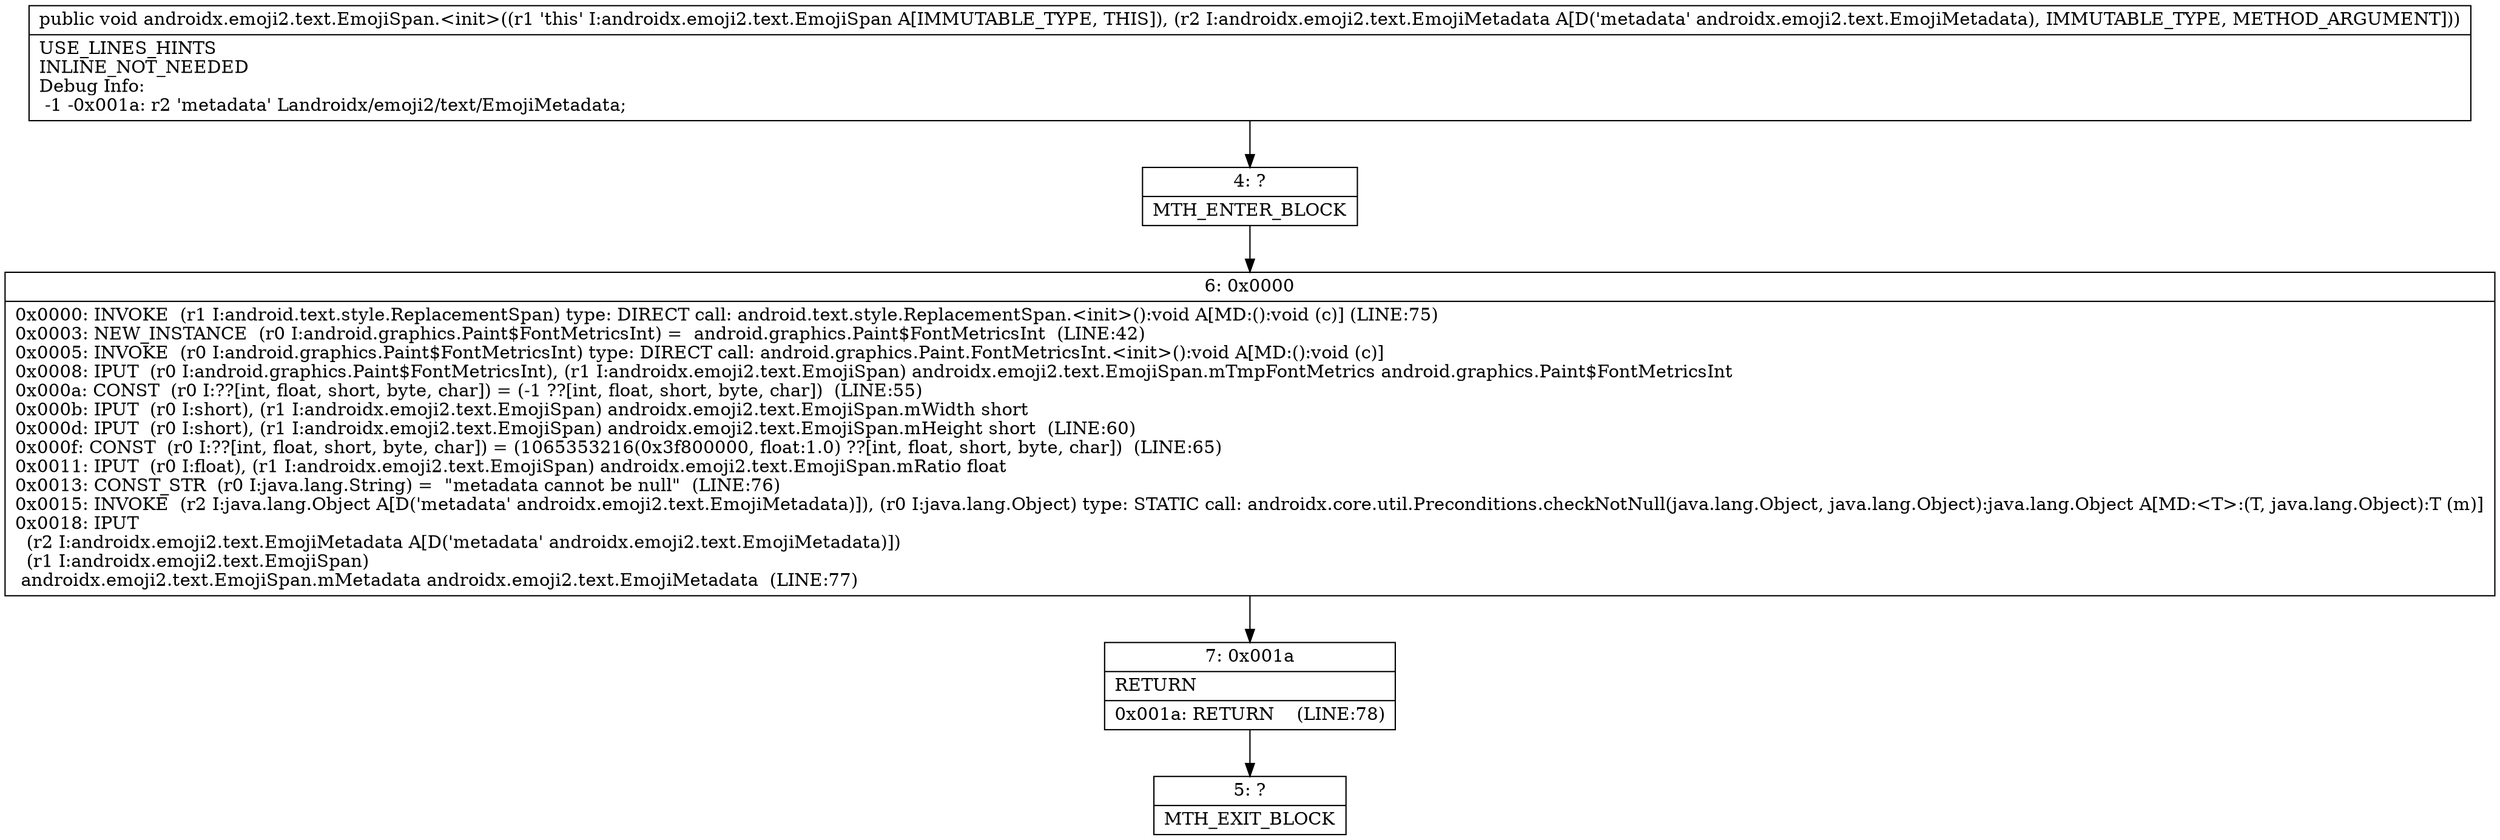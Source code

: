 digraph "CFG forandroidx.emoji2.text.EmojiSpan.\<init\>(Landroidx\/emoji2\/text\/EmojiMetadata;)V" {
Node_4 [shape=record,label="{4\:\ ?|MTH_ENTER_BLOCK\l}"];
Node_6 [shape=record,label="{6\:\ 0x0000|0x0000: INVOKE  (r1 I:android.text.style.ReplacementSpan) type: DIRECT call: android.text.style.ReplacementSpan.\<init\>():void A[MD:():void (c)] (LINE:75)\l0x0003: NEW_INSTANCE  (r0 I:android.graphics.Paint$FontMetricsInt) =  android.graphics.Paint$FontMetricsInt  (LINE:42)\l0x0005: INVOKE  (r0 I:android.graphics.Paint$FontMetricsInt) type: DIRECT call: android.graphics.Paint.FontMetricsInt.\<init\>():void A[MD:():void (c)]\l0x0008: IPUT  (r0 I:android.graphics.Paint$FontMetricsInt), (r1 I:androidx.emoji2.text.EmojiSpan) androidx.emoji2.text.EmojiSpan.mTmpFontMetrics android.graphics.Paint$FontMetricsInt \l0x000a: CONST  (r0 I:??[int, float, short, byte, char]) = (\-1 ??[int, float, short, byte, char])  (LINE:55)\l0x000b: IPUT  (r0 I:short), (r1 I:androidx.emoji2.text.EmojiSpan) androidx.emoji2.text.EmojiSpan.mWidth short \l0x000d: IPUT  (r0 I:short), (r1 I:androidx.emoji2.text.EmojiSpan) androidx.emoji2.text.EmojiSpan.mHeight short  (LINE:60)\l0x000f: CONST  (r0 I:??[int, float, short, byte, char]) = (1065353216(0x3f800000, float:1.0) ??[int, float, short, byte, char])  (LINE:65)\l0x0011: IPUT  (r0 I:float), (r1 I:androidx.emoji2.text.EmojiSpan) androidx.emoji2.text.EmojiSpan.mRatio float \l0x0013: CONST_STR  (r0 I:java.lang.String) =  \"metadata cannot be null\"  (LINE:76)\l0x0015: INVOKE  (r2 I:java.lang.Object A[D('metadata' androidx.emoji2.text.EmojiMetadata)]), (r0 I:java.lang.Object) type: STATIC call: androidx.core.util.Preconditions.checkNotNull(java.lang.Object, java.lang.Object):java.lang.Object A[MD:\<T\>:(T, java.lang.Object):T (m)]\l0x0018: IPUT  \l  (r2 I:androidx.emoji2.text.EmojiMetadata A[D('metadata' androidx.emoji2.text.EmojiMetadata)])\l  (r1 I:androidx.emoji2.text.EmojiSpan)\l androidx.emoji2.text.EmojiSpan.mMetadata androidx.emoji2.text.EmojiMetadata  (LINE:77)\l}"];
Node_7 [shape=record,label="{7\:\ 0x001a|RETURN\l|0x001a: RETURN    (LINE:78)\l}"];
Node_5 [shape=record,label="{5\:\ ?|MTH_EXIT_BLOCK\l}"];
MethodNode[shape=record,label="{public void androidx.emoji2.text.EmojiSpan.\<init\>((r1 'this' I:androidx.emoji2.text.EmojiSpan A[IMMUTABLE_TYPE, THIS]), (r2 I:androidx.emoji2.text.EmojiMetadata A[D('metadata' androidx.emoji2.text.EmojiMetadata), IMMUTABLE_TYPE, METHOD_ARGUMENT]))  | USE_LINES_HINTS\lINLINE_NOT_NEEDED\lDebug Info:\l  \-1 \-0x001a: r2 'metadata' Landroidx\/emoji2\/text\/EmojiMetadata;\l}"];
MethodNode -> Node_4;Node_4 -> Node_6;
Node_6 -> Node_7;
Node_7 -> Node_5;
}

